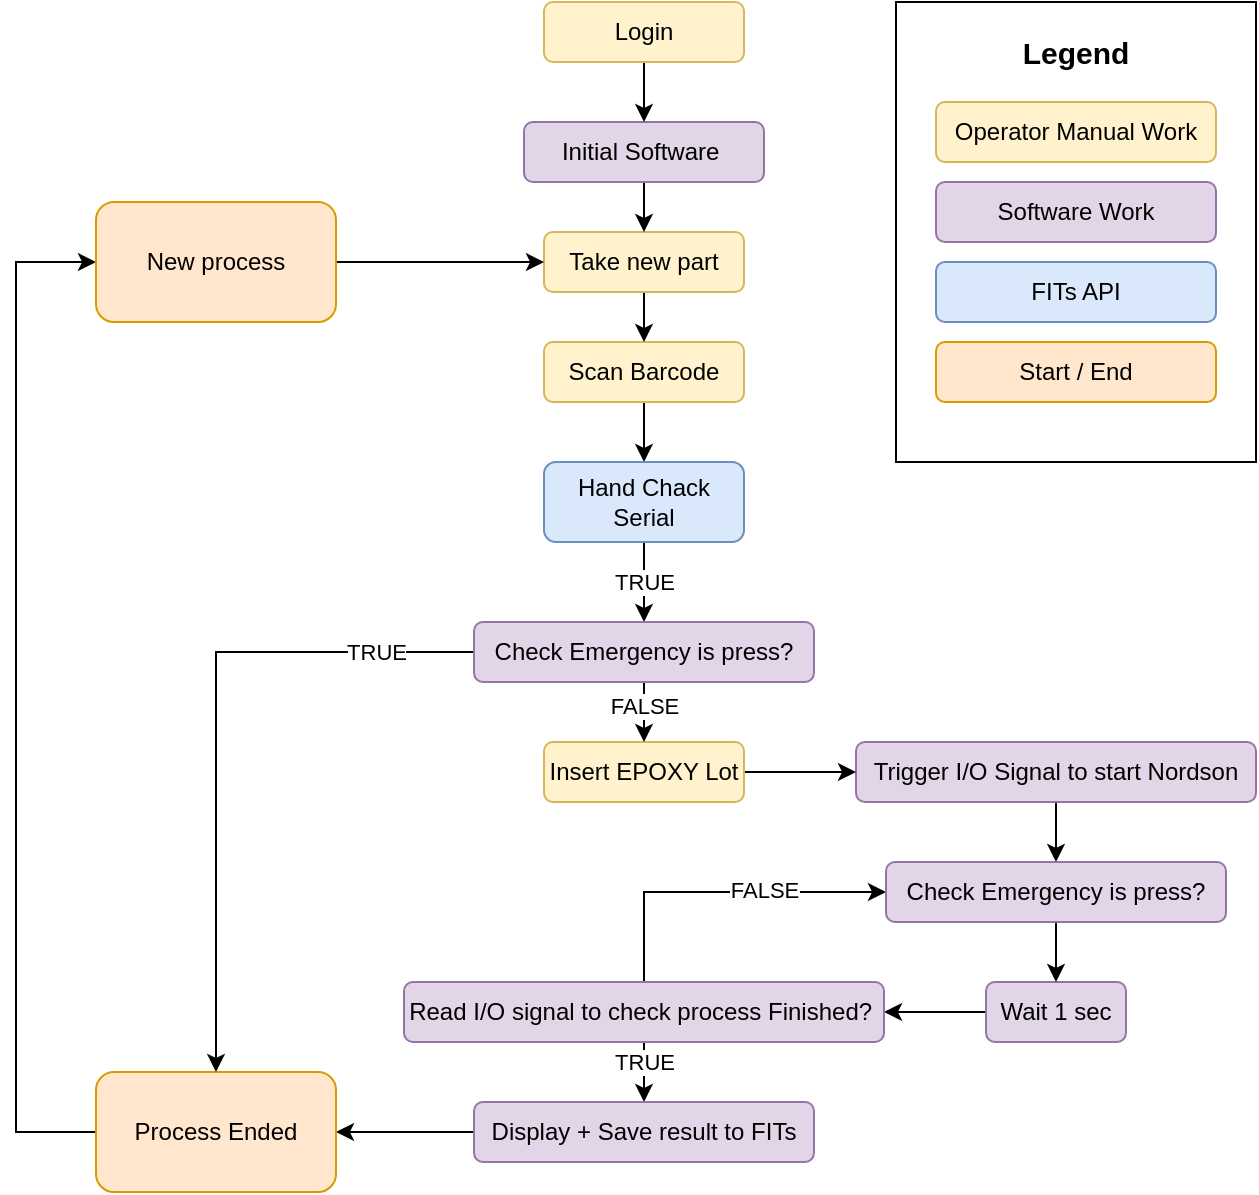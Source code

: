 <mxfile version="26.2.14">
  <diagram id="C5RBs43oDa-KdzZeNtuy" name="Page-1">
    <mxGraphModel dx="1668" dy="885" grid="1" gridSize="10" guides="1" tooltips="1" connect="1" arrows="1" fold="1" page="1" pageScale="1" pageWidth="1169" pageHeight="827" math="0" shadow="0">
      <root>
        <mxCell id="WIyWlLk6GJQsqaUBKTNV-0" />
        <mxCell id="WIyWlLk6GJQsqaUBKTNV-1" parent="WIyWlLk6GJQsqaUBKTNV-0" />
        <mxCell id="dBOtiUS-YEzEQUwPZ3wr-102" value="" style="edgeStyle=orthogonalEdgeStyle;rounded=0;orthogonalLoop=1;jettySize=auto;html=1;" parent="WIyWlLk6GJQsqaUBKTNV-1" source="dBOtiUS-YEzEQUwPZ3wr-0" target="dBOtiUS-YEzEQUwPZ3wr-96" edge="1">
          <mxGeometry relative="1" as="geometry" />
        </mxCell>
        <mxCell id="dBOtiUS-YEzEQUwPZ3wr-0" value="Trigger I/O Signal to start Nordson" style="rounded=1;whiteSpace=wrap;html=1;fillColor=#e1d5e7;strokeColor=#9673a6;" parent="WIyWlLk6GJQsqaUBKTNV-1" vertex="1">
          <mxGeometry x="695" y="486" width="200" height="30" as="geometry" />
        </mxCell>
        <mxCell id="Qxf0qIEV4JPl206SXnXj-8" style="edgeStyle=orthogonalEdgeStyle;rounded=0;orthogonalLoop=1;jettySize=auto;html=1;" edge="1" parent="WIyWlLk6GJQsqaUBKTNV-1" source="dBOtiUS-YEzEQUwPZ3wr-22" target="dBOtiUS-YEzEQUwPZ3wr-34">
          <mxGeometry relative="1" as="geometry" />
        </mxCell>
        <mxCell id="dBOtiUS-YEzEQUwPZ3wr-22" value="Scan Barcode" style="rounded=1;whiteSpace=wrap;html=1;fillColor=#fff2cc;strokeColor=#d6b656;" parent="WIyWlLk6GJQsqaUBKTNV-1" vertex="1">
          <mxGeometry x="539" y="286" width="100" height="30" as="geometry" />
        </mxCell>
        <mxCell id="dBOtiUS-YEzEQUwPZ3wr-54" value="" style="edgeStyle=orthogonalEdgeStyle;rounded=0;orthogonalLoop=1;jettySize=auto;html=1;" parent="WIyWlLk6GJQsqaUBKTNV-1" source="dBOtiUS-YEzEQUwPZ3wr-34" target="dBOtiUS-YEzEQUwPZ3wr-89" edge="1">
          <mxGeometry relative="1" as="geometry" />
        </mxCell>
        <mxCell id="dBOtiUS-YEzEQUwPZ3wr-58" value="TRUE" style="edgeLabel;html=1;align=center;verticalAlign=middle;resizable=0;points=[];" parent="dBOtiUS-YEzEQUwPZ3wr-54" vertex="1" connectable="0">
          <mxGeometry x="-0.308" y="-3" relative="1" as="geometry">
            <mxPoint x="3" y="6" as="offset" />
          </mxGeometry>
        </mxCell>
        <mxCell id="dBOtiUS-YEzEQUwPZ3wr-34" value="Hand Chack Serial" style="rounded=1;whiteSpace=wrap;html=1;fillColor=#dae8fc;strokeColor=#6c8ebf;" parent="WIyWlLk6GJQsqaUBKTNV-1" vertex="1">
          <mxGeometry x="539" y="346" width="100" height="40" as="geometry" />
        </mxCell>
        <mxCell id="dBOtiUS-YEzEQUwPZ3wr-46" value="" style="edgeStyle=orthogonalEdgeStyle;rounded=0;orthogonalLoop=1;jettySize=auto;html=1;" parent="WIyWlLk6GJQsqaUBKTNV-1" source="dBOtiUS-YEzEQUwPZ3wr-43" target="dBOtiUS-YEzEQUwPZ3wr-45" edge="1">
          <mxGeometry relative="1" as="geometry" />
        </mxCell>
        <mxCell id="dBOtiUS-YEzEQUwPZ3wr-43" value="Wait 1 sec" style="rounded=1;whiteSpace=wrap;html=1;fillColor=#e1d5e7;strokeColor=#9673a6;" parent="WIyWlLk6GJQsqaUBKTNV-1" vertex="1">
          <mxGeometry x="760" y="606" width="70" height="30" as="geometry" />
        </mxCell>
        <mxCell id="dBOtiUS-YEzEQUwPZ3wr-52" value="" style="edgeStyle=orthogonalEdgeStyle;rounded=0;orthogonalLoop=1;jettySize=auto;html=1;" parent="WIyWlLk6GJQsqaUBKTNV-1" source="dBOtiUS-YEzEQUwPZ3wr-45" target="dBOtiUS-YEzEQUwPZ3wr-51" edge="1">
          <mxGeometry relative="1" as="geometry" />
        </mxCell>
        <mxCell id="Qxf0qIEV4JPl206SXnXj-12" value="TRUE" style="edgeLabel;html=1;align=center;verticalAlign=middle;resizable=0;points=[];" vertex="1" connectable="0" parent="dBOtiUS-YEzEQUwPZ3wr-52">
          <mxGeometry x="-0.616" relative="1" as="geometry">
            <mxPoint as="offset" />
          </mxGeometry>
        </mxCell>
        <mxCell id="dBOtiUS-YEzEQUwPZ3wr-104" style="edgeStyle=orthogonalEdgeStyle;rounded=0;orthogonalLoop=1;jettySize=auto;html=1;entryX=0;entryY=0.5;entryDx=0;entryDy=0;" parent="WIyWlLk6GJQsqaUBKTNV-1" source="dBOtiUS-YEzEQUwPZ3wr-45" target="dBOtiUS-YEzEQUwPZ3wr-96" edge="1">
          <mxGeometry relative="1" as="geometry">
            <Array as="points">
              <mxPoint x="589" y="561" />
            </Array>
          </mxGeometry>
        </mxCell>
        <mxCell id="Qxf0qIEV4JPl206SXnXj-11" value="FALSE" style="edgeLabel;html=1;align=center;verticalAlign=middle;resizable=0;points=[];" vertex="1" connectable="0" parent="dBOtiUS-YEzEQUwPZ3wr-104">
          <mxGeometry x="0.265" y="1" relative="1" as="geometry">
            <mxPoint as="offset" />
          </mxGeometry>
        </mxCell>
        <mxCell id="dBOtiUS-YEzEQUwPZ3wr-45" value="Read I/O signal to check process Finished?&amp;nbsp;" style="rounded=1;whiteSpace=wrap;html=1;fillColor=#e1d5e7;strokeColor=#9673a6;" parent="WIyWlLk6GJQsqaUBKTNV-1" vertex="1">
          <mxGeometry x="469" y="606" width="240" height="30" as="geometry" />
        </mxCell>
        <mxCell id="dBOtiUS-YEzEQUwPZ3wr-72" value="" style="edgeStyle=orthogonalEdgeStyle;rounded=0;orthogonalLoop=1;jettySize=auto;html=1;" parent="WIyWlLk6GJQsqaUBKTNV-1" source="dBOtiUS-YEzEQUwPZ3wr-51" target="dBOtiUS-YEzEQUwPZ3wr-71" edge="1">
          <mxGeometry relative="1" as="geometry" />
        </mxCell>
        <mxCell id="dBOtiUS-YEzEQUwPZ3wr-51" value="Display + Save result to FITs" style="rounded=1;whiteSpace=wrap;html=1;fillColor=#e1d5e7;strokeColor=#9673a6;" parent="WIyWlLk6GJQsqaUBKTNV-1" vertex="1">
          <mxGeometry x="504" y="666" width="170" height="30" as="geometry" />
        </mxCell>
        <mxCell id="dBOtiUS-YEzEQUwPZ3wr-101" value="" style="edgeStyle=orthogonalEdgeStyle;rounded=0;orthogonalLoop=1;jettySize=auto;html=1;" parent="WIyWlLk6GJQsqaUBKTNV-1" source="dBOtiUS-YEzEQUwPZ3wr-53" target="dBOtiUS-YEzEQUwPZ3wr-0" edge="1">
          <mxGeometry relative="1" as="geometry" />
        </mxCell>
        <mxCell id="dBOtiUS-YEzEQUwPZ3wr-53" value="Insert EPOXY Lot" style="rounded=1;whiteSpace=wrap;html=1;fillColor=#fff2cc;strokeColor=#d6b656;" parent="WIyWlLk6GJQsqaUBKTNV-1" vertex="1">
          <mxGeometry x="539" y="486" width="100" height="30" as="geometry" />
        </mxCell>
        <mxCell id="dBOtiUS-YEzEQUwPZ3wr-68" value="" style="group" parent="WIyWlLk6GJQsqaUBKTNV-1" vertex="1" connectable="0">
          <mxGeometry x="715" y="116" width="180" height="230" as="geometry" />
        </mxCell>
        <mxCell id="dBOtiUS-YEzEQUwPZ3wr-63" value="" style="rounded=0;whiteSpace=wrap;html=1;" parent="dBOtiUS-YEzEQUwPZ3wr-68" vertex="1">
          <mxGeometry width="180" height="230" as="geometry" />
        </mxCell>
        <mxCell id="dBOtiUS-YEzEQUwPZ3wr-64" value="&lt;b&gt;&lt;font style=&quot;font-size: 15px;&quot;&gt;Legend&lt;/font&gt;&lt;/b&gt;" style="text;html=1;align=center;verticalAlign=middle;whiteSpace=wrap;rounded=0;" parent="dBOtiUS-YEzEQUwPZ3wr-68" vertex="1">
          <mxGeometry x="60" y="10" width="60" height="30" as="geometry" />
        </mxCell>
        <mxCell id="dBOtiUS-YEzEQUwPZ3wr-65" value="Operator Manual Work" style="rounded=1;whiteSpace=wrap;html=1;fillColor=#fff2cc;strokeColor=#d6b656;" parent="dBOtiUS-YEzEQUwPZ3wr-68" vertex="1">
          <mxGeometry x="20" y="50" width="140" height="30" as="geometry" />
        </mxCell>
        <mxCell id="dBOtiUS-YEzEQUwPZ3wr-66" value="Software Work" style="rounded=1;whiteSpace=wrap;html=1;fillColor=#e1d5e7;strokeColor=#9673a6;" parent="dBOtiUS-YEzEQUwPZ3wr-68" vertex="1">
          <mxGeometry x="20" y="90" width="140" height="30" as="geometry" />
        </mxCell>
        <mxCell id="dBOtiUS-YEzEQUwPZ3wr-67" value="FITs API" style="rounded=1;whiteSpace=wrap;html=1;fillColor=#dae8fc;strokeColor=#6c8ebf;" parent="dBOtiUS-YEzEQUwPZ3wr-68" vertex="1">
          <mxGeometry x="20" y="130" width="140" height="30" as="geometry" />
        </mxCell>
        <mxCell id="dBOtiUS-YEzEQUwPZ3wr-81" value="Start / End" style="rounded=1;whiteSpace=wrap;html=1;fillColor=#ffe6cc;strokeColor=#d79b00;" parent="dBOtiUS-YEzEQUwPZ3wr-68" vertex="1">
          <mxGeometry x="20" y="170" width="140" height="30" as="geometry" />
        </mxCell>
        <mxCell id="dBOtiUS-YEzEQUwPZ3wr-79" style="edgeStyle=orthogonalEdgeStyle;rounded=0;orthogonalLoop=1;jettySize=auto;html=1;entryX=0;entryY=0.5;entryDx=0;entryDy=0;" parent="WIyWlLk6GJQsqaUBKTNV-1" source="dBOtiUS-YEzEQUwPZ3wr-71" target="dBOtiUS-YEzEQUwPZ3wr-78" edge="1">
          <mxGeometry relative="1" as="geometry">
            <Array as="points">
              <mxPoint x="275" y="681" />
              <mxPoint x="275" y="246" />
            </Array>
          </mxGeometry>
        </mxCell>
        <mxCell id="dBOtiUS-YEzEQUwPZ3wr-71" value="Process Ended" style="rounded=1;whiteSpace=wrap;html=1;fillColor=#ffe6cc;strokeColor=#d79b00;" parent="WIyWlLk6GJQsqaUBKTNV-1" vertex="1">
          <mxGeometry x="315" y="651" width="120" height="60" as="geometry" />
        </mxCell>
        <mxCell id="Qxf0qIEV4JPl206SXnXj-7" style="edgeStyle=orthogonalEdgeStyle;rounded=0;orthogonalLoop=1;jettySize=auto;html=1;" edge="1" parent="WIyWlLk6GJQsqaUBKTNV-1" source="dBOtiUS-YEzEQUwPZ3wr-74" target="dBOtiUS-YEzEQUwPZ3wr-22">
          <mxGeometry relative="1" as="geometry" />
        </mxCell>
        <mxCell id="dBOtiUS-YEzEQUwPZ3wr-74" value="Take new part" style="rounded=1;whiteSpace=wrap;html=1;fillColor=#fff2cc;strokeColor=#d6b656;" parent="WIyWlLk6GJQsqaUBKTNV-1" vertex="1">
          <mxGeometry x="539" y="231" width="100" height="30" as="geometry" />
        </mxCell>
        <mxCell id="Qxf0qIEV4JPl206SXnXj-5" style="edgeStyle=orthogonalEdgeStyle;rounded=0;orthogonalLoop=1;jettySize=auto;html=1;" edge="1" parent="WIyWlLk6GJQsqaUBKTNV-1" source="dBOtiUS-YEzEQUwPZ3wr-78" target="dBOtiUS-YEzEQUwPZ3wr-74">
          <mxGeometry relative="1" as="geometry" />
        </mxCell>
        <mxCell id="dBOtiUS-YEzEQUwPZ3wr-78" value="New process" style="rounded=1;whiteSpace=wrap;html=1;fillColor=#ffe6cc;strokeColor=#d79b00;" parent="WIyWlLk6GJQsqaUBKTNV-1" vertex="1">
          <mxGeometry x="315" y="216" width="120" height="60" as="geometry" />
        </mxCell>
        <mxCell id="dBOtiUS-YEzEQUwPZ3wr-84" value="" style="edgeStyle=orthogonalEdgeStyle;rounded=0;orthogonalLoop=1;jettySize=auto;html=1;" parent="WIyWlLk6GJQsqaUBKTNV-1" source="dBOtiUS-YEzEQUwPZ3wr-83" target="dBOtiUS-YEzEQUwPZ3wr-74" edge="1">
          <mxGeometry relative="1" as="geometry" />
        </mxCell>
        <mxCell id="dBOtiUS-YEzEQUwPZ3wr-83" value="Initial Software&amp;nbsp;" style="rounded=1;whiteSpace=wrap;html=1;fillColor=#e1d5e7;strokeColor=#9673a6;" parent="WIyWlLk6GJQsqaUBKTNV-1" vertex="1">
          <mxGeometry x="529" y="176" width="120" height="30" as="geometry" />
        </mxCell>
        <mxCell id="dBOtiUS-YEzEQUwPZ3wr-92" style="edgeStyle=orthogonalEdgeStyle;rounded=0;orthogonalLoop=1;jettySize=auto;html=1;entryX=0.5;entryY=0;entryDx=0;entryDy=0;" parent="WIyWlLk6GJQsqaUBKTNV-1" source="dBOtiUS-YEzEQUwPZ3wr-89" target="dBOtiUS-YEzEQUwPZ3wr-53" edge="1">
          <mxGeometry relative="1" as="geometry" />
        </mxCell>
        <mxCell id="dBOtiUS-YEzEQUwPZ3wr-95" value="FALSE" style="edgeLabel;html=1;align=center;verticalAlign=middle;resizable=0;points=[];" parent="dBOtiUS-YEzEQUwPZ3wr-92" vertex="1" connectable="0">
          <mxGeometry x="0.281" relative="1" as="geometry">
            <mxPoint as="offset" />
          </mxGeometry>
        </mxCell>
        <mxCell id="dBOtiUS-YEzEQUwPZ3wr-97" style="edgeStyle=orthogonalEdgeStyle;rounded=0;orthogonalLoop=1;jettySize=auto;html=1;" parent="WIyWlLk6GJQsqaUBKTNV-1" source="dBOtiUS-YEzEQUwPZ3wr-89" target="dBOtiUS-YEzEQUwPZ3wr-71" edge="1">
          <mxGeometry relative="1" as="geometry" />
        </mxCell>
        <mxCell id="dBOtiUS-YEzEQUwPZ3wr-98" value="TRUE" style="edgeLabel;html=1;align=center;verticalAlign=middle;resizable=0;points=[];" parent="dBOtiUS-YEzEQUwPZ3wr-97" vertex="1" connectable="0">
          <mxGeometry x="-0.794" y="1" relative="1" as="geometry">
            <mxPoint x="-14" y="-1" as="offset" />
          </mxGeometry>
        </mxCell>
        <mxCell id="dBOtiUS-YEzEQUwPZ3wr-89" value="Check Emergency is press?" style="rounded=1;whiteSpace=wrap;html=1;fillColor=#e1d5e7;strokeColor=#9673a6;" parent="WIyWlLk6GJQsqaUBKTNV-1" vertex="1">
          <mxGeometry x="504" y="426" width="170" height="30" as="geometry" />
        </mxCell>
        <mxCell id="dBOtiUS-YEzEQUwPZ3wr-103" value="" style="edgeStyle=orthogonalEdgeStyle;rounded=0;orthogonalLoop=1;jettySize=auto;html=1;" parent="WIyWlLk6GJQsqaUBKTNV-1" source="dBOtiUS-YEzEQUwPZ3wr-96" target="dBOtiUS-YEzEQUwPZ3wr-43" edge="1">
          <mxGeometry relative="1" as="geometry" />
        </mxCell>
        <mxCell id="dBOtiUS-YEzEQUwPZ3wr-96" value="Check Emergency is press?" style="rounded=1;whiteSpace=wrap;html=1;fillColor=#e1d5e7;strokeColor=#9673a6;" parent="WIyWlLk6GJQsqaUBKTNV-1" vertex="1">
          <mxGeometry x="710" y="546" width="170" height="30" as="geometry" />
        </mxCell>
        <mxCell id="Qxf0qIEV4JPl206SXnXj-10" style="edgeStyle=orthogonalEdgeStyle;rounded=0;orthogonalLoop=1;jettySize=auto;html=1;" edge="1" parent="WIyWlLk6GJQsqaUBKTNV-1" source="Qxf0qIEV4JPl206SXnXj-9" target="dBOtiUS-YEzEQUwPZ3wr-83">
          <mxGeometry relative="1" as="geometry" />
        </mxCell>
        <mxCell id="Qxf0qIEV4JPl206SXnXj-9" value="Login" style="rounded=1;whiteSpace=wrap;html=1;fillColor=#fff2cc;strokeColor=#d6b656;" vertex="1" parent="WIyWlLk6GJQsqaUBKTNV-1">
          <mxGeometry x="539" y="116" width="100" height="30" as="geometry" />
        </mxCell>
      </root>
    </mxGraphModel>
  </diagram>
</mxfile>

